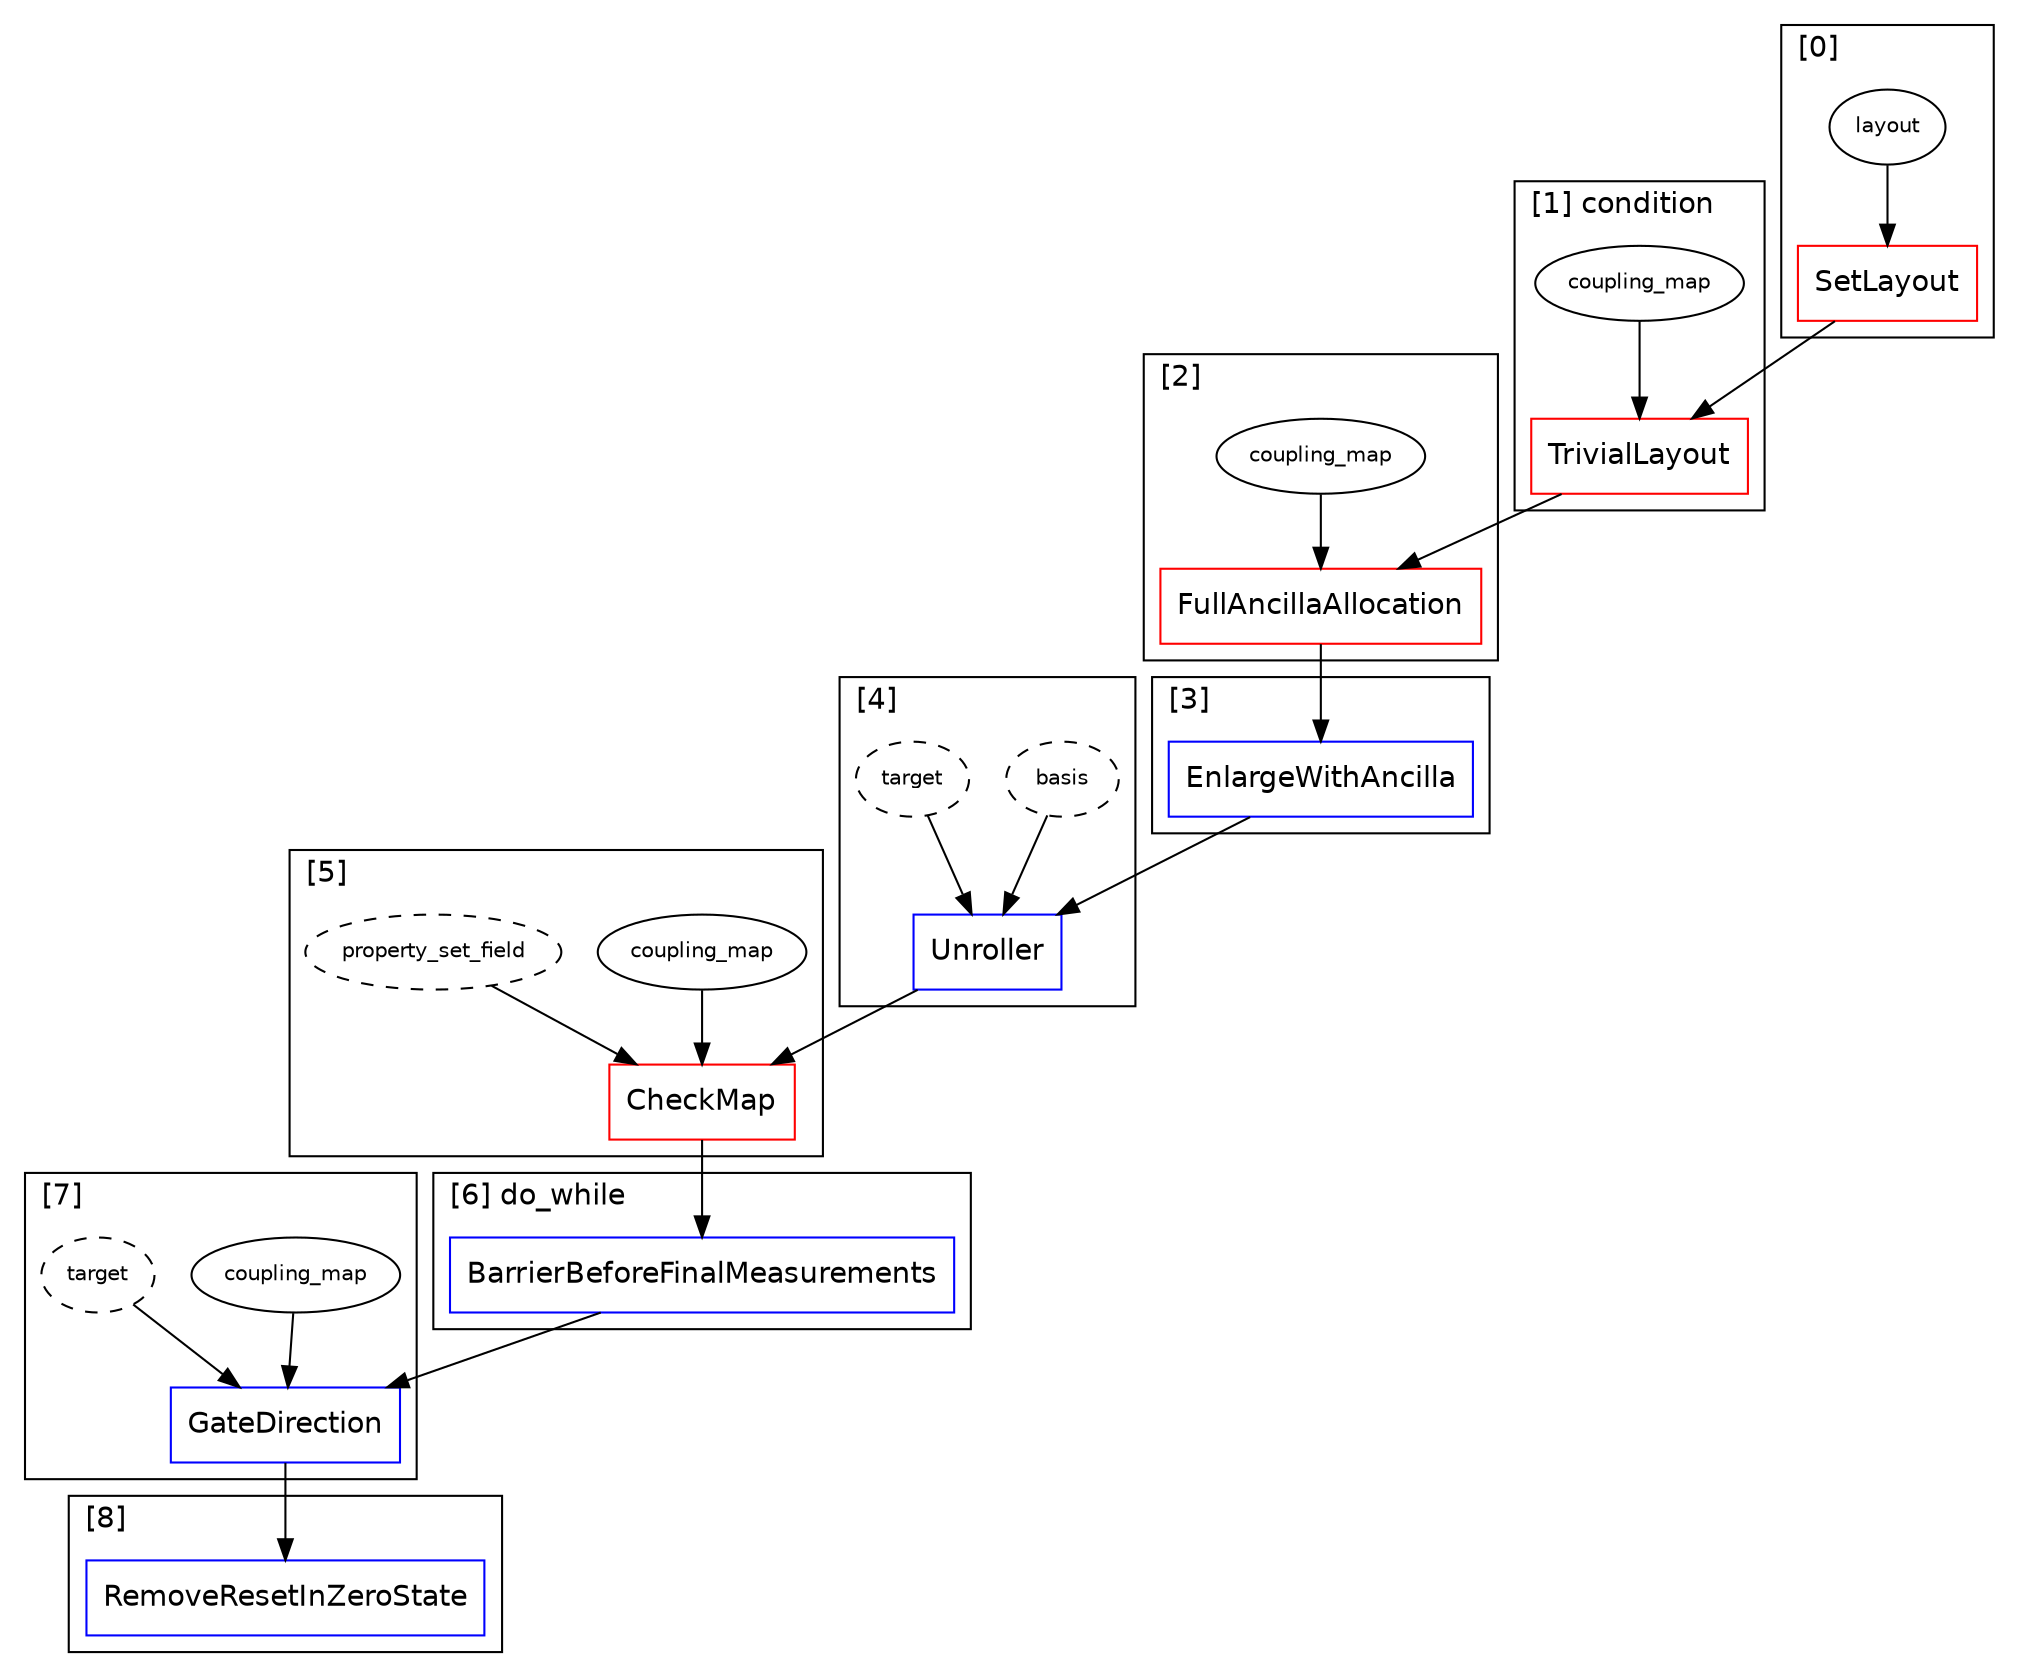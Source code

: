 digraph G {
subgraph cluster_0 {
fontname=helvetica;
label="[0] ";
labeljust=l;
1 [color=red, fontname=helvetica, label=SetLayout, shape=rectangle];
2 [color=black, fontname=helvetica, fontsize=10, label=layout, shape=ellipse, style=solid];
2 -> 1;
}

subgraph cluster_3 {
fontname=helvetica;
label="[1] condition";
labeljust=l;
4 [color=red, fontname=helvetica, label=TrivialLayout, shape=rectangle];
5 [color=black, fontname=helvetica, fontsize=10, label=coupling_map, shape=ellipse, style=solid];
5 -> 4;
1 -> 4;
}

subgraph cluster_6 {
fontname=helvetica;
label="[2] ";
labeljust=l;
7 [color=red, fontname=helvetica, label=FullAncillaAllocation, shape=rectangle];
8 [color=black, fontname=helvetica, fontsize=10, label=coupling_map, shape=ellipse, style=solid];
8 -> 7;
4 -> 7;
}

subgraph cluster_9 {
fontname=helvetica;
label="[3] ";
labeljust=l;
10 [color=blue, fontname=helvetica, label=EnlargeWithAncilla, shape=rectangle];
7 -> 10;
}

subgraph cluster_11 {
fontname=helvetica;
label="[4] ";
labeljust=l;
12 [color=blue, fontname=helvetica, label=Unroller, shape=rectangle];
13 [color=black, fontname=helvetica, fontsize=10, label=basis, shape=ellipse, style=dashed];
13 -> 12;
14 [color=black, fontname=helvetica, fontsize=10, label=target, shape=ellipse, style=dashed];
14 -> 12;
10 -> 12;
}

subgraph cluster_15 {
fontname=helvetica;
label="[5] ";
labeljust=l;
16 [color=red, fontname=helvetica, label=CheckMap, shape=rectangle];
17 [color=black, fontname=helvetica, fontsize=10, label=coupling_map, shape=ellipse, style=solid];
17 -> 16;
18 [color=black, fontname=helvetica, fontsize=10, label=property_set_field, shape=ellipse, style=dashed];
18 -> 16;
12 -> 16;
}

subgraph cluster_19 {
fontname=helvetica;
label="[6] do_while";
labeljust=l;
20 [color=blue, fontname=helvetica, label=BarrierBeforeFinalMeasurements, shape=rectangle];
16 -> 20;
}

subgraph cluster_21 {
fontname=helvetica;
label="[7] ";
labeljust=l;
22 [color=blue, fontname=helvetica, label=GateDirection, shape=rectangle];
23 [color=black, fontname=helvetica, fontsize=10, label=coupling_map, shape=ellipse, style=solid];
23 -> 22;
24 [color=black, fontname=helvetica, fontsize=10, label=target, shape=ellipse, style=dashed];
24 -> 22;
20 -> 22;
}

subgraph cluster_25 {
fontname=helvetica;
label="[8] ";
labeljust=l;
26 [color=blue, fontname=helvetica, label=RemoveResetInZeroState, shape=rectangle];
22 -> 26;
}

}
